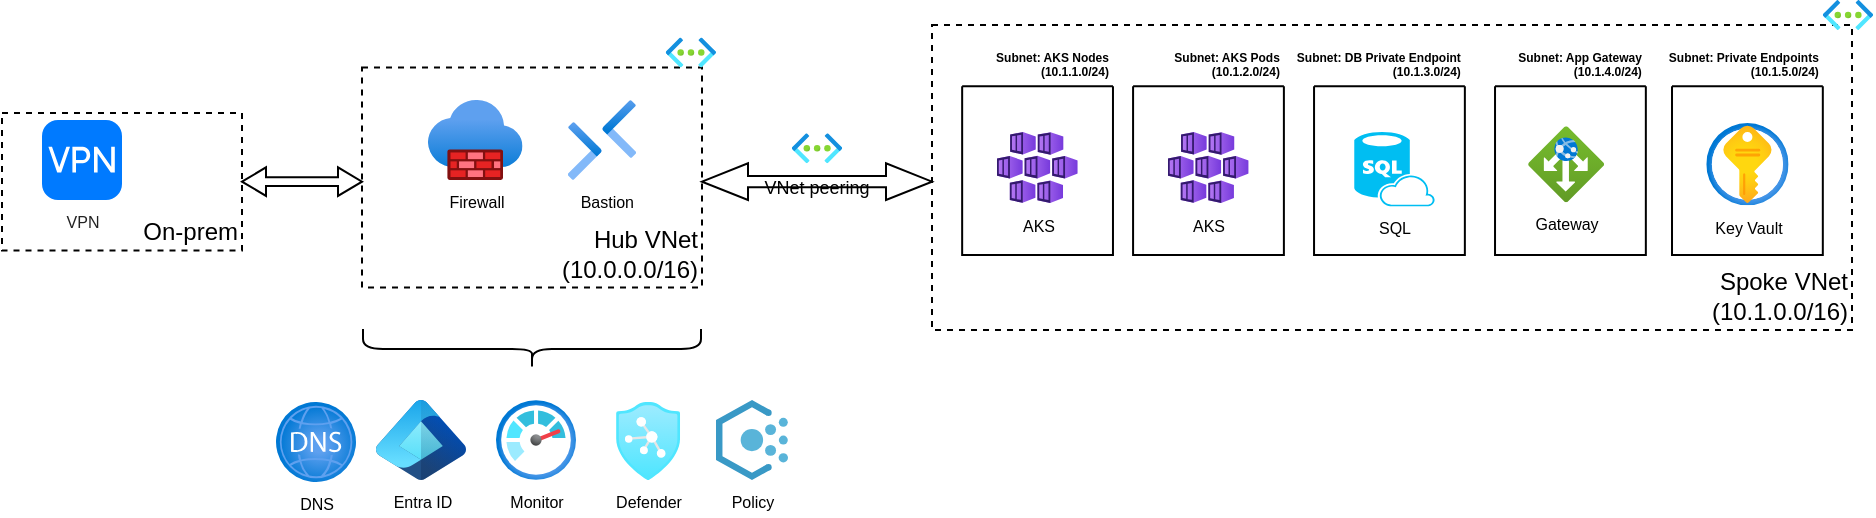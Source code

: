 <mxfile version="28.1.2">
  <diagram name="Page-1" id="lF-eQGMDgIZ1vO3FHS5t">
    <mxGraphModel dx="2037" dy="1061" grid="1" gridSize="10" guides="1" tooltips="1" connect="1" arrows="1" fold="1" page="1" pageScale="1" pageWidth="827" pageHeight="583" math="0" shadow="0">
      <root>
        <mxCell id="0" />
        <mxCell id="1" parent="0" />
        <mxCell id="Q2Tu3mG2wQ8tOnIhI2Y6-3" value="Hub VNet&lt;div&gt;(10.0.0.0/16)&lt;/div&gt;" style="rounded=0;whiteSpace=wrap;html=1;dashed=1;align=right;verticalAlign=bottom;" vertex="1" parent="1">
          <mxGeometry x="300" y="203.75" width="170" height="110" as="geometry" />
        </mxCell>
        <mxCell id="Q2Tu3mG2wQ8tOnIhI2Y6-6" value="Spoke VNet&lt;div&gt;(10.1.0.0/16)&lt;/div&gt;" style="rounded=0;whiteSpace=wrap;html=1;dashed=1;container=1;verticalAlign=bottom;align=right;" vertex="1" parent="1">
          <mxGeometry x="585" y="182.5" width="460" height="152.5" as="geometry" />
        </mxCell>
        <mxCell id="Q2Tu3mG2wQ8tOnIhI2Y6-1" value="On-prem" style="rounded=0;dashed=1;verticalAlign=bottom;whiteSpace=wrap;html=1;align=right;" vertex="1" parent="1">
          <mxGeometry x="120" y="226.44" width="120" height="68.75" as="geometry" />
        </mxCell>
        <mxCell id="Q2Tu3mG2wQ8tOnIhI2Y6-2" value="VPN" style="html=1;strokeWidth=12;shadow=0;dashed=0;shape=mxgraph.ios7.misc.vpn;fillColor=#007AFF;strokeColor=none;buttonText=;strokeColor2=#222222;fontColor=#222222;fontSize=8;verticalLabelPosition=bottom;verticalAlign=top;align=center;sketch=0;perimeterSpacing=5;" vertex="1" parent="1">
          <mxGeometry x="140" y="230" width="40" height="40" as="geometry" />
        </mxCell>
        <mxCell id="Q2Tu3mG2wQ8tOnIhI2Y6-4" value="Firewall" style="image;aspect=fixed;html=1;points=[];align=center;fontSize=8;image=img/lib/azure2/networking/Firewalls.svg;" vertex="1" parent="1">
          <mxGeometry x="332.94" y="220" width="47.33" height="40" as="geometry" />
        </mxCell>
        <mxCell id="Q2Tu3mG2wQ8tOnIhI2Y6-5" value="Bastion" style="image;aspect=fixed;html=1;points=[];align=right;fontSize=8;image=img/lib/azure2/networking/Bastions.svg;verticalAlign=top;" vertex="1" parent="1">
          <mxGeometry x="402.94" y="220" width="34.12" height="40" as="geometry" />
        </mxCell>
        <mxCell id="Q2Tu3mG2wQ8tOnIhI2Y6-12" value="Subnet: AKS Nodes&#xa;(10.1.1.0/24)" style="swimlane;startSize=0;verticalAlign=bottom;align=right;fontSize=6;" vertex="1" parent="1">
          <mxGeometry x="600.081" y="213.15" width="75.405" height="84.35" as="geometry" />
        </mxCell>
        <mxCell id="Q2Tu3mG2wQ8tOnIhI2Y6-13" value="AKS" style="image;aspect=fixed;html=1;points=[];align=center;fontSize=8;image=img/lib/azure2/compute/Kubernetes_Services.svg;" vertex="1" parent="Q2Tu3mG2wQ8tOnIhI2Y6-12">
          <mxGeometry x="17.424" y="22.8" width="40.365" height="35.619" as="geometry" />
        </mxCell>
        <mxCell id="Q2Tu3mG2wQ8tOnIhI2Y6-14" value="Subnet: AKS Pods&#xa;(10.1.2.0/24)" style="swimlane;startSize=0;verticalAlign=bottom;align=right;fontSize=6;" vertex="1" parent="1">
          <mxGeometry x="685.541" y="213.15" width="75.405" height="84.35" as="geometry" />
        </mxCell>
        <mxCell id="Q2Tu3mG2wQ8tOnIhI2Y6-15" value="AKS" style="image;aspect=fixed;html=1;points=[];align=center;fontSize=8;image=img/lib/azure2/compute/Kubernetes_Services.svg;" vertex="1" parent="Q2Tu3mG2wQ8tOnIhI2Y6-14">
          <mxGeometry x="17.424" y="22.8" width="40.365" height="35.619" as="geometry" />
        </mxCell>
        <mxCell id="Q2Tu3mG2wQ8tOnIhI2Y6-17" value="Subnet: DB Private Endpoint&#xa;(10.1.3.0/24)" style="swimlane;startSize=0;verticalAlign=bottom;align=right;fontSize=6;" vertex="1" parent="1">
          <mxGeometry x="776.027" y="213.15" width="75.405" height="84.35" as="geometry" />
        </mxCell>
        <mxCell id="Q2Tu3mG2wQ8tOnIhI2Y6-19" value="SQL" style="verticalLabelPosition=bottom;html=1;verticalAlign=top;align=center;strokeColor=none;fillColor=#00BEF2;shape=mxgraph.azure.sql_database_sql_azure;fontSize=8;" vertex="1" parent="Q2Tu3mG2wQ8tOnIhI2Y6-17">
          <mxGeometry x="20.11" y="22.8" width="40.22" height="37.2" as="geometry" />
        </mxCell>
        <mxCell id="Q2Tu3mG2wQ8tOnIhI2Y6-20" value="Subnet: App Gateway&#xa;(10.1.4.0/24)" style="swimlane;startSize=0;verticalAlign=bottom;align=right;fontSize=6;" vertex="1" parent="1">
          <mxGeometry x="866.514" y="213.15" width="75.405" height="84.35" as="geometry" />
        </mxCell>
        <mxCell id="Q2Tu3mG2wQ8tOnIhI2Y6-22" value="Gateway" style="image;aspect=fixed;html=1;points=[];align=center;fontSize=8;image=img/lib/azure2/networking/Application_Gateways.svg;" vertex="1" parent="Q2Tu3mG2wQ8tOnIhI2Y6-20">
          <mxGeometry x="16.59" y="20" width="37.92" height="37.92" as="geometry" />
        </mxCell>
        <mxCell id="Q2Tu3mG2wQ8tOnIhI2Y6-24" value="Subnet: Private Endpoints&#xa;(10.1.5.0/24)" style="swimlane;startSize=0;verticalAlign=bottom;align=right;fontSize=6;" vertex="1" parent="1">
          <mxGeometry x="955.004" y="213.15" width="75.405" height="84.35" as="geometry" />
        </mxCell>
        <mxCell id="Q2Tu3mG2wQ8tOnIhI2Y6-28" value="Key Vault" style="image;aspect=fixed;html=1;points=[];align=center;fontSize=8;image=img/lib/azure2/security/Key_Vaults.svg;" vertex="1" parent="Q2Tu3mG2wQ8tOnIhI2Y6-24">
          <mxGeometry x="17.13" y="18.38" width="41.15" height="41.15" as="geometry" />
        </mxCell>
        <mxCell id="Q2Tu3mG2wQ8tOnIhI2Y6-29" value="" style="shape=curlyBracket;whiteSpace=wrap;html=1;rounded=1;flipH=1;labelPosition=right;verticalLabelPosition=middle;align=left;verticalAlign=middle;rotation=90;" vertex="1" parent="1">
          <mxGeometry x="375" y="260" width="20" height="169" as="geometry" />
        </mxCell>
        <mxCell id="Q2Tu3mG2wQ8tOnIhI2Y6-30" value="Monitor" style="image;aspect=fixed;html=1;points=[];align=center;fontSize=8;image=img/lib/azure2/management_governance/Monitor.svg;" vertex="1" parent="1">
          <mxGeometry x="367" y="370" width="40" height="40" as="geometry" />
        </mxCell>
        <mxCell id="Q2Tu3mG2wQ8tOnIhI2Y6-31" value="Entra ID" style="image;aspect=fixed;html=1;points=[];align=center;fontSize=8;image=img/lib/azure2/other/Entra_Identity.svg;" vertex="1" parent="1">
          <mxGeometry x="307" y="370" width="45" height="40" as="geometry" />
        </mxCell>
        <mxCell id="Q2Tu3mG2wQ8tOnIhI2Y6-32" value="Defender" style="image;aspect=fixed;html=1;points=[];align=center;fontSize=8;image=img/lib/azure2/security/Azure_Defender.svg;" vertex="1" parent="1">
          <mxGeometry x="427" y="371" width="32.12" height="39" as="geometry" />
        </mxCell>
        <mxCell id="Q2Tu3mG2wQ8tOnIhI2Y6-33" value="Policy" style="image;sketch=0;aspect=fixed;html=1;points=[];align=center;fontSize=8;image=img/lib/mscae/Policy.svg;" vertex="1" parent="1">
          <mxGeometry x="477" y="370" width="36" height="40" as="geometry" />
        </mxCell>
        <mxCell id="Q2Tu3mG2wQ8tOnIhI2Y6-34" value="DNS" style="image;aspect=fixed;html=1;points=[];align=center;fontSize=8;image=img/lib/azure2/networking/DNS_Zones.svg;" vertex="1" parent="1">
          <mxGeometry x="257" y="371" width="40" height="40" as="geometry" />
        </mxCell>
        <mxCell id="Q2Tu3mG2wQ8tOnIhI2Y6-35" value="" style="shape=doubleArrow;whiteSpace=wrap;html=1;" vertex="1" parent="1">
          <mxGeometry x="240" y="253.69" width="60" height="14.25" as="geometry" />
        </mxCell>
        <mxCell id="Q2Tu3mG2wQ8tOnIhI2Y6-37" value="VNet peering" style="shape=doubleArrow;whiteSpace=wrap;html=1;verticalAlign=top;fontSize=9;" vertex="1" parent="1">
          <mxGeometry x="470" y="251.63" width="115" height="18.37" as="geometry" />
        </mxCell>
        <mxCell id="Q2Tu3mG2wQ8tOnIhI2Y6-38" value="" style="image;aspect=fixed;html=1;points=[];align=center;fontSize=12;image=img/lib/azure2/networking/Virtual_Networks.svg;" vertex="1" parent="1">
          <mxGeometry x="514.93" y="236.63" width="25.15" height="15" as="geometry" />
        </mxCell>
        <mxCell id="Q2Tu3mG2wQ8tOnIhI2Y6-41" value="" style="image;aspect=fixed;html=1;points=[];align=center;fontSize=12;image=img/lib/azure2/networking/Virtual_Networks.svg;" vertex="1" parent="1">
          <mxGeometry x="1030.41" y="170" width="25.15" height="15" as="geometry" />
        </mxCell>
        <mxCell id="Q2Tu3mG2wQ8tOnIhI2Y6-39" value="" style="image;aspect=fixed;html=1;points=[];align=center;fontSize=12;image=img/lib/azure2/networking/Virtual_Networks.svg;" vertex="1" parent="1">
          <mxGeometry x="451.85" y="188.75" width="25.15" height="15" as="geometry" />
        </mxCell>
      </root>
    </mxGraphModel>
  </diagram>
</mxfile>
